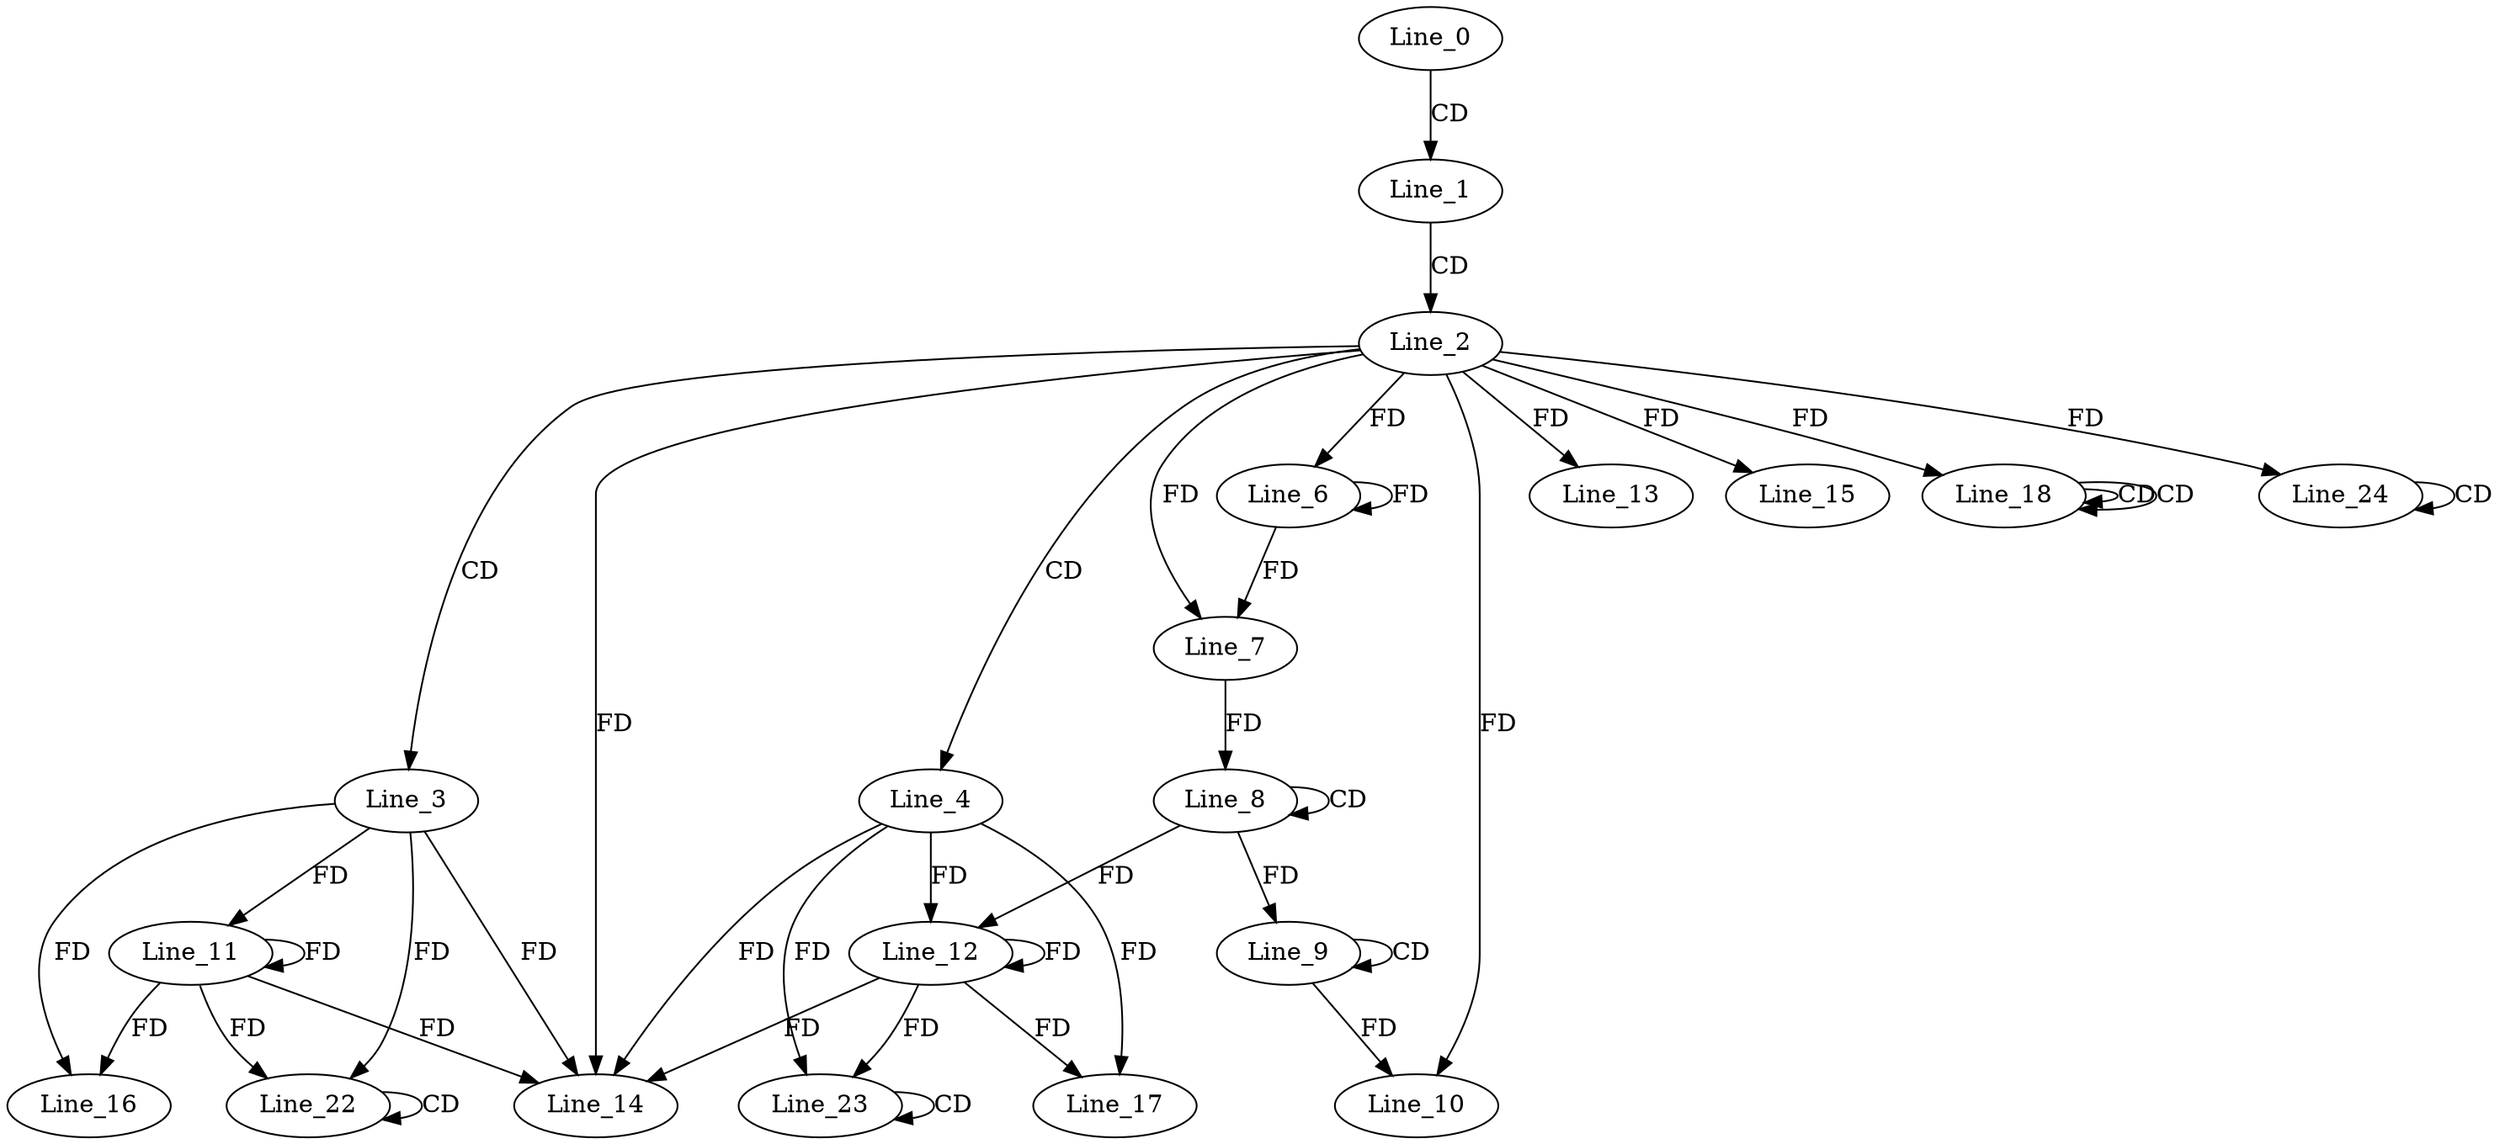 digraph G {
  Line_0;
  Line_1;
  Line_2;
  Line_3;
  Line_4;
  Line_6;
  Line_6;
  Line_7;
  Line_8;
  Line_8;
  Line_7;
  Line_9;
  Line_9;
  Line_10;
  Line_11;
  Line_12;
  Line_12;
  Line_13;
  Line_14;
  Line_15;
  Line_16;
  Line_17;
  Line_18;
  Line_18;
  Line_18;
  Line_22;
  Line_22;
  Line_23;
  Line_23;
  Line_24;
  Line_24;
  Line_24;
  Line_0 -> Line_1 [ label="CD" ];
  Line_1 -> Line_2 [ label="CD" ];
  Line_2 -> Line_3 [ label="CD" ];
  Line_2 -> Line_4 [ label="CD" ];
  Line_2 -> Line_6 [ label="FD" ];
  Line_6 -> Line_6 [ label="FD" ];
  Line_2 -> Line_7 [ label="FD" ];
  Line_6 -> Line_7 [ label="FD" ];
  Line_8 -> Line_8 [ label="CD" ];
  Line_7 -> Line_8 [ label="FD" ];
  Line_9 -> Line_9 [ label="CD" ];
  Line_8 -> Line_9 [ label="FD" ];
  Line_2 -> Line_10 [ label="FD" ];
  Line_9 -> Line_10 [ label="FD" ];
  Line_3 -> Line_11 [ label="FD" ];
  Line_11 -> Line_11 [ label="FD" ];
  Line_4 -> Line_12 [ label="FD" ];
  Line_12 -> Line_12 [ label="FD" ];
  Line_8 -> Line_12 [ label="FD" ];
  Line_2 -> Line_13 [ label="FD" ];
  Line_4 -> Line_14 [ label="FD" ];
  Line_12 -> Line_14 [ label="FD" ];
  Line_3 -> Line_14 [ label="FD" ];
  Line_11 -> Line_14 [ label="FD" ];
  Line_2 -> Line_14 [ label="FD" ];
  Line_2 -> Line_15 [ label="FD" ];
  Line_3 -> Line_16 [ label="FD" ];
  Line_11 -> Line_16 [ label="FD" ];
  Line_4 -> Line_17 [ label="FD" ];
  Line_12 -> Line_17 [ label="FD" ];
  Line_18 -> Line_18 [ label="CD" ];
  Line_18 -> Line_18 [ label="CD" ];
  Line_2 -> Line_18 [ label="FD" ];
  Line_3 -> Line_22 [ label="FD" ];
  Line_11 -> Line_22 [ label="FD" ];
  Line_22 -> Line_22 [ label="CD" ];
  Line_4 -> Line_23 [ label="FD" ];
  Line_12 -> Line_23 [ label="FD" ];
  Line_23 -> Line_23 [ label="CD" ];
  Line_2 -> Line_24 [ label="FD" ];
  Line_24 -> Line_24 [ label="CD" ];
}
